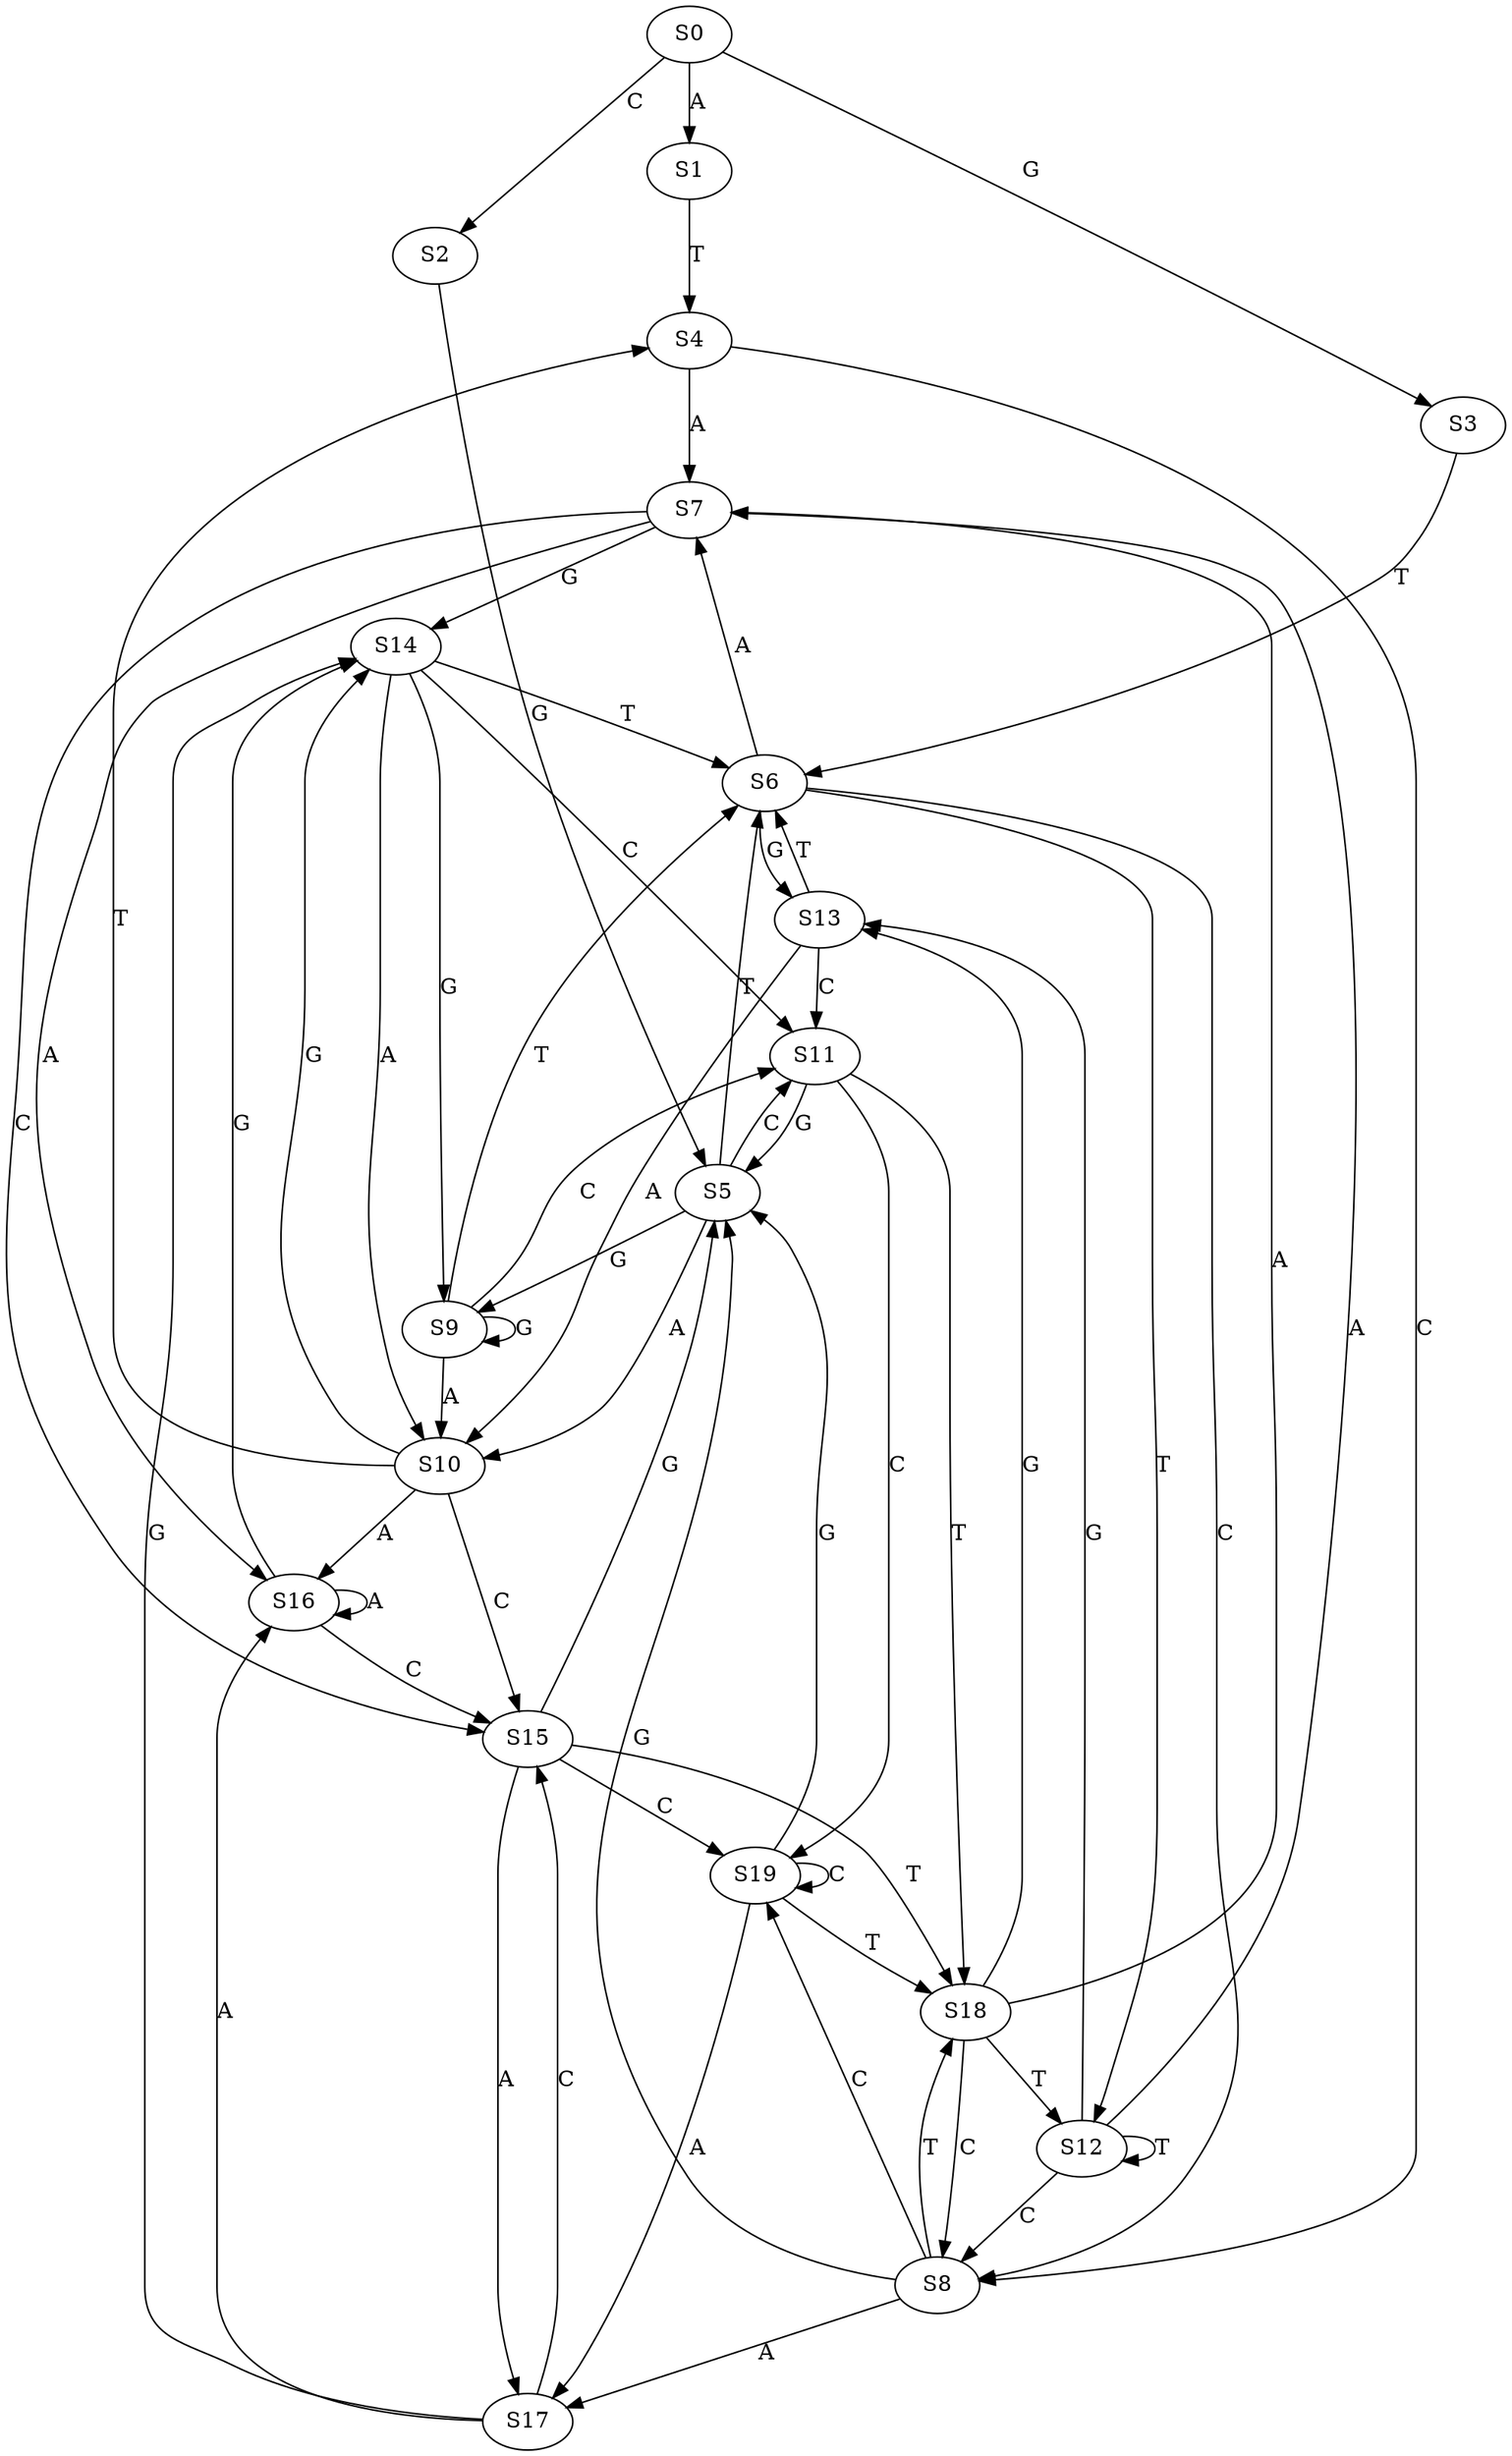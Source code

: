 strict digraph  {
	S0 -> S1 [ label = A ];
	S0 -> S2 [ label = C ];
	S0 -> S3 [ label = G ];
	S1 -> S4 [ label = T ];
	S2 -> S5 [ label = G ];
	S3 -> S6 [ label = T ];
	S4 -> S7 [ label = A ];
	S4 -> S8 [ label = C ];
	S5 -> S9 [ label = G ];
	S5 -> S6 [ label = T ];
	S5 -> S10 [ label = A ];
	S5 -> S11 [ label = C ];
	S6 -> S7 [ label = A ];
	S6 -> S12 [ label = T ];
	S6 -> S8 [ label = C ];
	S6 -> S13 [ label = G ];
	S7 -> S14 [ label = G ];
	S7 -> S15 [ label = C ];
	S7 -> S16 [ label = A ];
	S8 -> S17 [ label = A ];
	S8 -> S18 [ label = T ];
	S8 -> S19 [ label = C ];
	S8 -> S5 [ label = G ];
	S9 -> S6 [ label = T ];
	S9 -> S10 [ label = A ];
	S9 -> S11 [ label = C ];
	S9 -> S9 [ label = G ];
	S10 -> S15 [ label = C ];
	S10 -> S4 [ label = T ];
	S10 -> S16 [ label = A ];
	S10 -> S14 [ label = G ];
	S11 -> S18 [ label = T ];
	S11 -> S19 [ label = C ];
	S11 -> S5 [ label = G ];
	S12 -> S8 [ label = C ];
	S12 -> S12 [ label = T ];
	S12 -> S13 [ label = G ];
	S12 -> S7 [ label = A ];
	S13 -> S10 [ label = A ];
	S13 -> S11 [ label = C ];
	S13 -> S6 [ label = T ];
	S14 -> S10 [ label = A ];
	S14 -> S6 [ label = T ];
	S14 -> S9 [ label = G ];
	S14 -> S11 [ label = C ];
	S15 -> S5 [ label = G ];
	S15 -> S19 [ label = C ];
	S15 -> S17 [ label = A ];
	S15 -> S18 [ label = T ];
	S16 -> S15 [ label = C ];
	S16 -> S16 [ label = A ];
	S16 -> S14 [ label = G ];
	S17 -> S14 [ label = G ];
	S17 -> S15 [ label = C ];
	S17 -> S16 [ label = A ];
	S18 -> S13 [ label = G ];
	S18 -> S12 [ label = T ];
	S18 -> S7 [ label = A ];
	S18 -> S8 [ label = C ];
	S19 -> S5 [ label = G ];
	S19 -> S19 [ label = C ];
	S19 -> S18 [ label = T ];
	S19 -> S17 [ label = A ];
}
